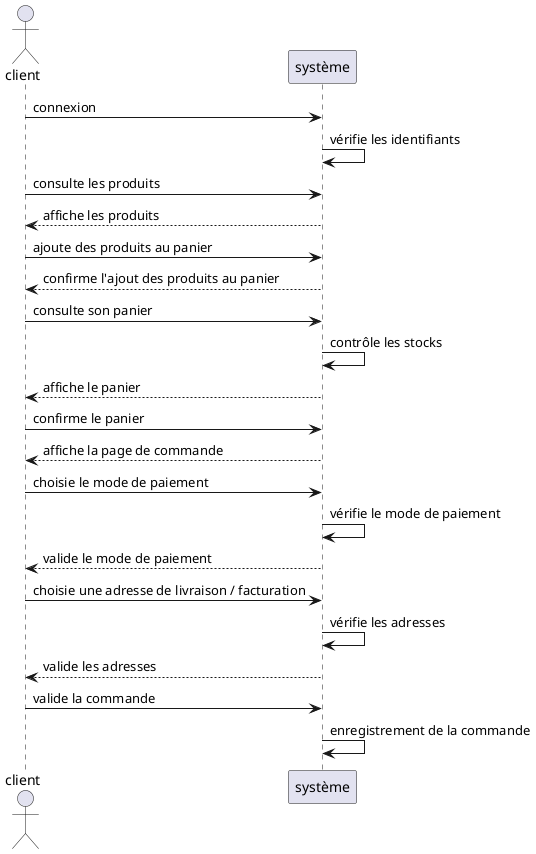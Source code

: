 @startuml séquence client
actor client as c
participant système as s

c -> s : connexion 
s -> s : vérifie les identifiants 
c -> s : consulte les produits
s --> c : affiche les produits 
c -> s : ajoute des produits au panier 
s --> c : confirme l'ajout des produits au panier
c -> s : consulte son panier 
s -> s : contrôle les stocks
s --> c : affiche le panier 
c -> s : confirme le panier
s --> c : affiche la page de commande
c -> s : choisie le mode de paiement 
s -> s : vérifie le mode de paiement 
s --> c : valide le mode de paiement 
c -> s : choisie une adresse de livraison / facturation 
s -> s : vérifie les adresses 
s --> c : valide les adresses 
c -> s : valide la commande 
s -> s : enregistrement de la commande 
@enduml

